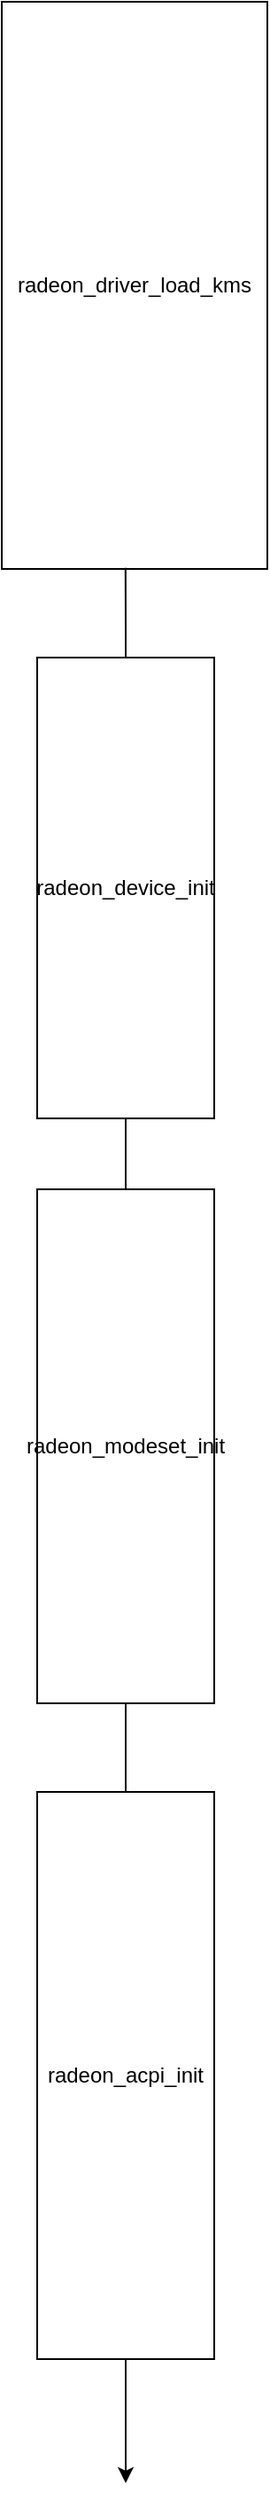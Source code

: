 <mxfile version="14.9.5" type="github">
  <diagram name="Page-1" id="e7e014a7-5840-1c2e-5031-d8a46d1fe8dd">
    <mxGraphModel dx="996" dy="1763" grid="1" gridSize="10" guides="1" tooltips="1" connect="1" arrows="1" fold="1" page="1" pageScale="1" pageWidth="1169" pageHeight="826" background="none" math="0" shadow="0">
      <root>
        <mxCell id="0" />
        <mxCell id="1" parent="0" />
        <mxCell id="-MmypGbTsIDj7He1W3D8-41" value="radeon_driver_load_kms" style="rounded=0;whiteSpace=wrap;html=1;" vertex="1" parent="1">
          <mxGeometry x="260" y="-40" width="150" height="320" as="geometry" />
        </mxCell>
        <mxCell id="-MmypGbTsIDj7He1W3D8-52" value="" style="endArrow=classic;html=1;exitX=0.466;exitY=0.998;exitDx=0;exitDy=0;exitPerimeter=0;" edge="1" parent="1" source="-MmypGbTsIDj7He1W3D8-41">
          <mxGeometry width="50" height="50" relative="1" as="geometry">
            <mxPoint x="330" y="360" as="sourcePoint" />
            <mxPoint x="330" y="1360" as="targetPoint" />
            <Array as="points">
              <mxPoint x="330" y="310" />
              <mxPoint x="330" y="440" />
            </Array>
          </mxGeometry>
        </mxCell>
        <mxCell id="-MmypGbTsIDj7He1W3D8-54" value="radeon_modeset_init" style="rounded=0;whiteSpace=wrap;html=1;" vertex="1" parent="1">
          <mxGeometry x="280" y="630" width="100" height="290" as="geometry" />
        </mxCell>
        <mxCell id="-MmypGbTsIDj7He1W3D8-58" value="radeon_acpi_init" style="rounded=0;whiteSpace=wrap;html=1;" vertex="1" parent="1">
          <mxGeometry x="280" y="970" width="100" height="320" as="geometry" />
        </mxCell>
        <mxCell id="-MmypGbTsIDj7He1W3D8-62" value="radeon_device_init" style="rounded=0;whiteSpace=wrap;html=1;" vertex="1" parent="1">
          <mxGeometry x="280" y="330" width="100" height="260" as="geometry" />
        </mxCell>
      </root>
    </mxGraphModel>
  </diagram>
</mxfile>
